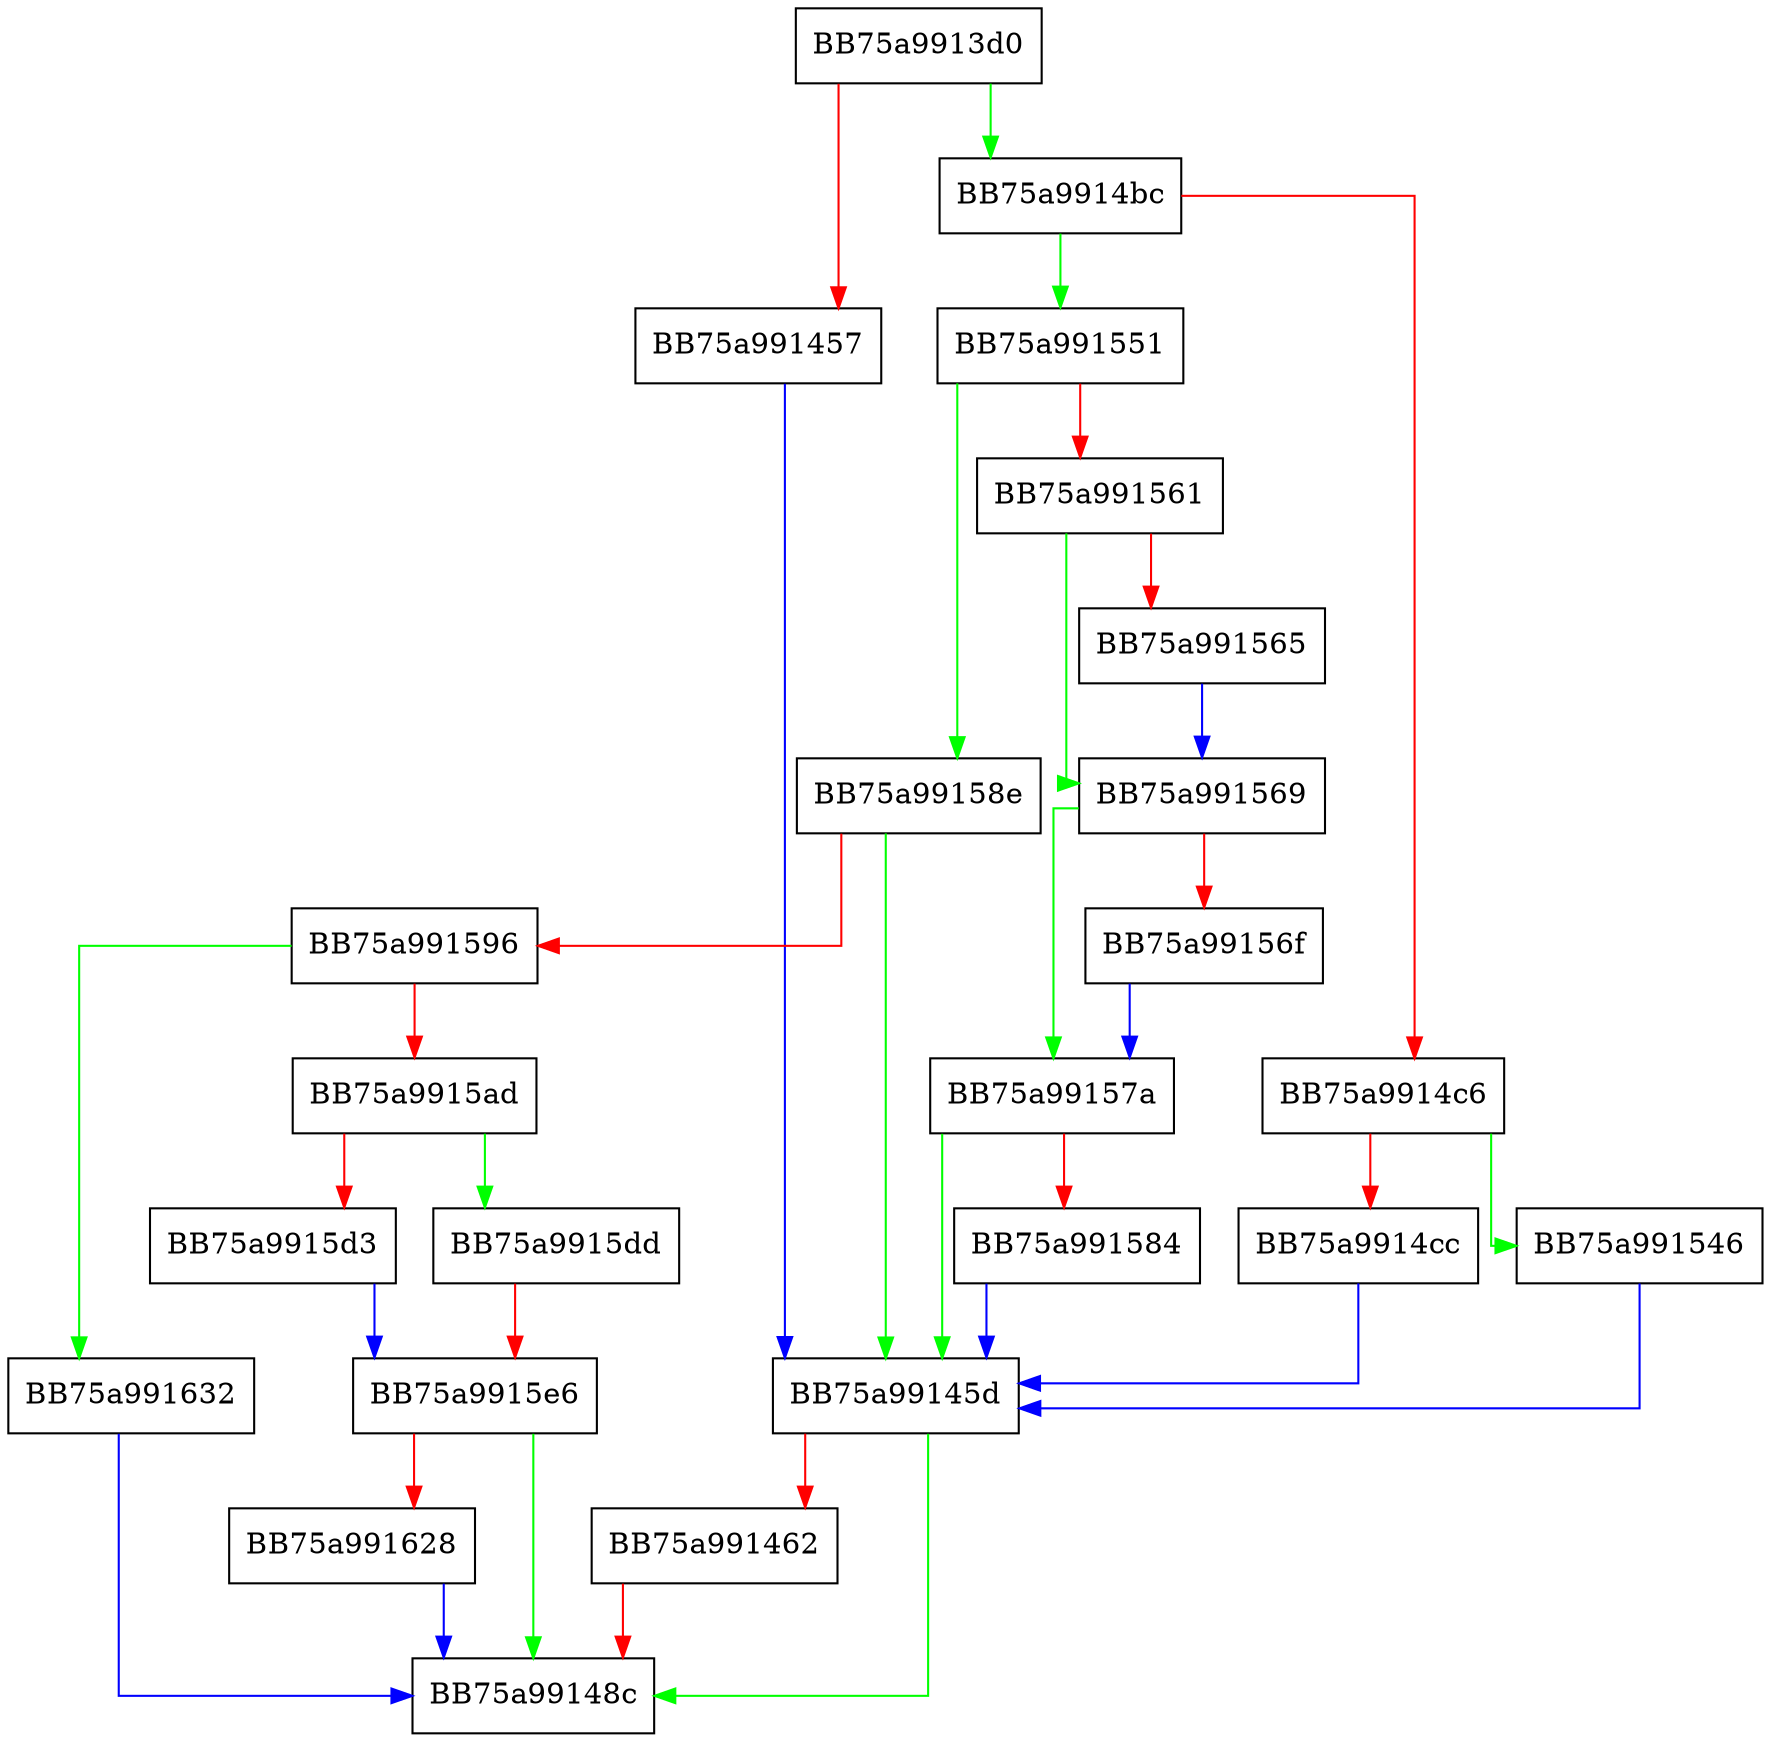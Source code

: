 digraph stop_monitoring {
  node [shape="box"];
  graph [splines=ortho];
  BB75a9913d0 -> BB75a9914bc [color="green"];
  BB75a9913d0 -> BB75a991457 [color="red"];
  BB75a991457 -> BB75a99145d [color="blue"];
  BB75a99145d -> BB75a99148c [color="green"];
  BB75a99145d -> BB75a991462 [color="red"];
  BB75a991462 -> BB75a99148c [color="red"];
  BB75a9914bc -> BB75a991551 [color="green"];
  BB75a9914bc -> BB75a9914c6 [color="red"];
  BB75a9914c6 -> BB75a991546 [color="green"];
  BB75a9914c6 -> BB75a9914cc [color="red"];
  BB75a9914cc -> BB75a99145d [color="blue"];
  BB75a991546 -> BB75a99145d [color="blue"];
  BB75a991551 -> BB75a99158e [color="green"];
  BB75a991551 -> BB75a991561 [color="red"];
  BB75a991561 -> BB75a991569 [color="green"];
  BB75a991561 -> BB75a991565 [color="red"];
  BB75a991565 -> BB75a991569 [color="blue"];
  BB75a991569 -> BB75a99157a [color="green"];
  BB75a991569 -> BB75a99156f [color="red"];
  BB75a99156f -> BB75a99157a [color="blue"];
  BB75a99157a -> BB75a99145d [color="green"];
  BB75a99157a -> BB75a991584 [color="red"];
  BB75a991584 -> BB75a99145d [color="blue"];
  BB75a99158e -> BB75a99145d [color="green"];
  BB75a99158e -> BB75a991596 [color="red"];
  BB75a991596 -> BB75a991632 [color="green"];
  BB75a991596 -> BB75a9915ad [color="red"];
  BB75a9915ad -> BB75a9915dd [color="green"];
  BB75a9915ad -> BB75a9915d3 [color="red"];
  BB75a9915d3 -> BB75a9915e6 [color="blue"];
  BB75a9915dd -> BB75a9915e6 [color="red"];
  BB75a9915e6 -> BB75a99148c [color="green"];
  BB75a9915e6 -> BB75a991628 [color="red"];
  BB75a991628 -> BB75a99148c [color="blue"];
  BB75a991632 -> BB75a99148c [color="blue"];
}